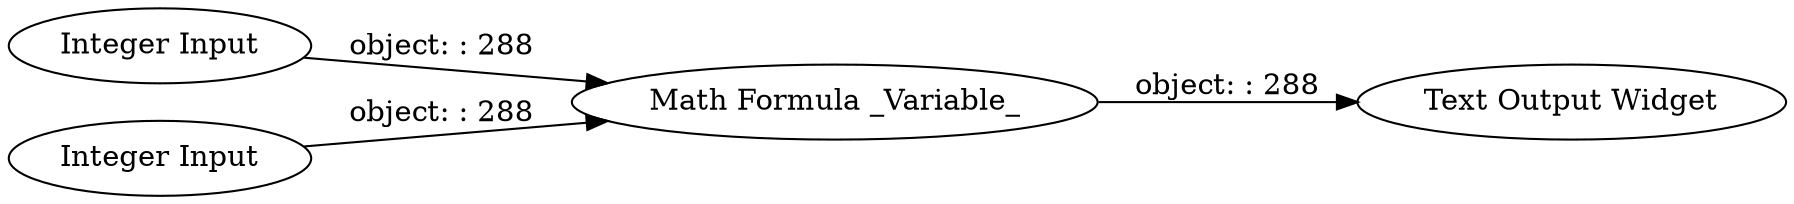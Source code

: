 digraph {
	"-5576716035117032943_2" [label="Integer Input"]
	"-5576716035117032943_3" [label="Math Formula _Variable_"]
	"-5576716035117032943_1" [label="Integer Input"]
	"-5576716035117032943_4" [label="Text Output Widget"]
	"-5576716035117032943_2" -> "-5576716035117032943_3" [label="object: : 288"]
	"-5576716035117032943_3" -> "-5576716035117032943_4" [label="object: : 288"]
	"-5576716035117032943_1" -> "-5576716035117032943_3" [label="object: : 288"]
	rankdir=LR
}
